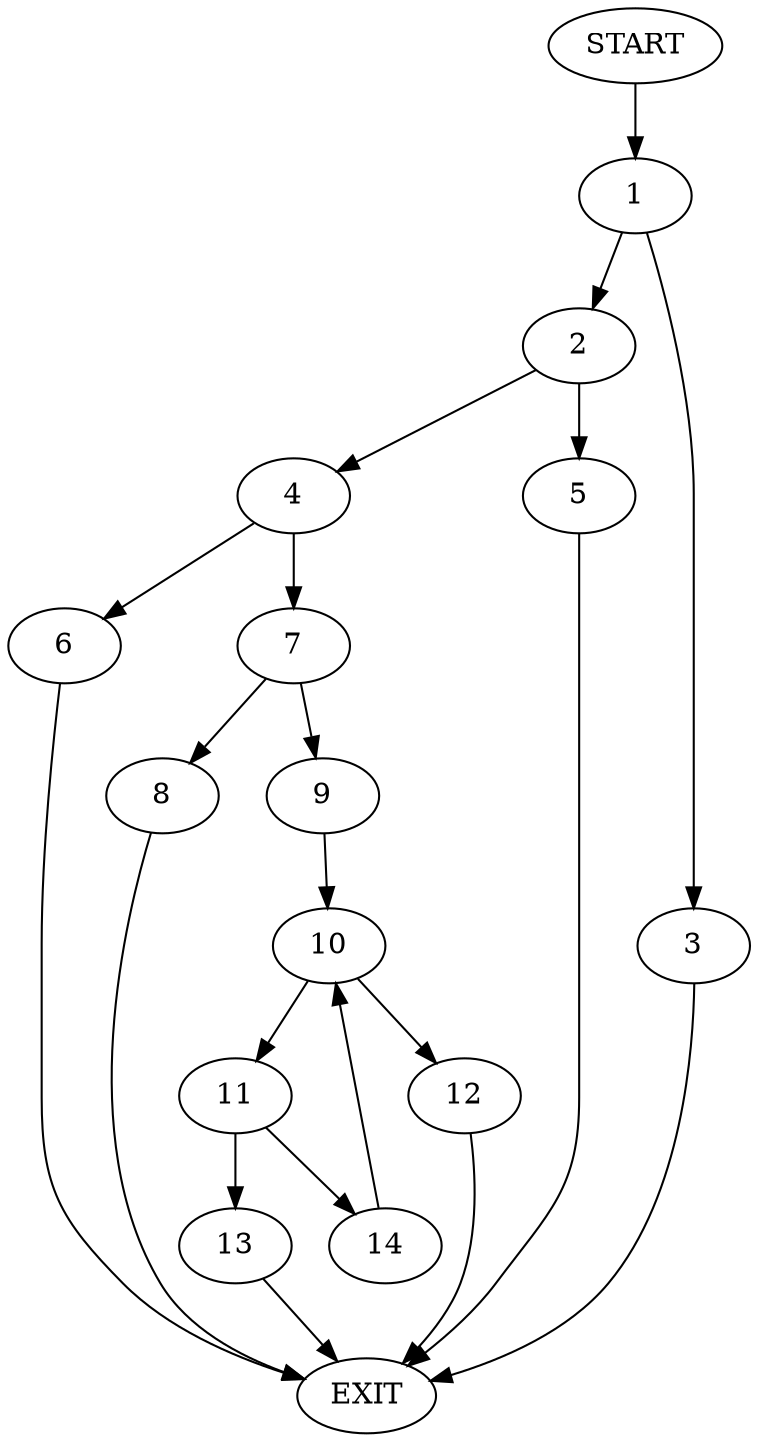 digraph {
0 [label="START"]
15 [label="EXIT"]
0 -> 1
1 -> 2
1 -> 3
2 -> 4
2 -> 5
3 -> 15
4 -> 6
4 -> 7
5 -> 15
7 -> 8
7 -> 9
6 -> 15
8 -> 15
9 -> 10
10 -> 11
10 -> 12
11 -> 13
11 -> 14
12 -> 15
13 -> 15
14 -> 10
}
